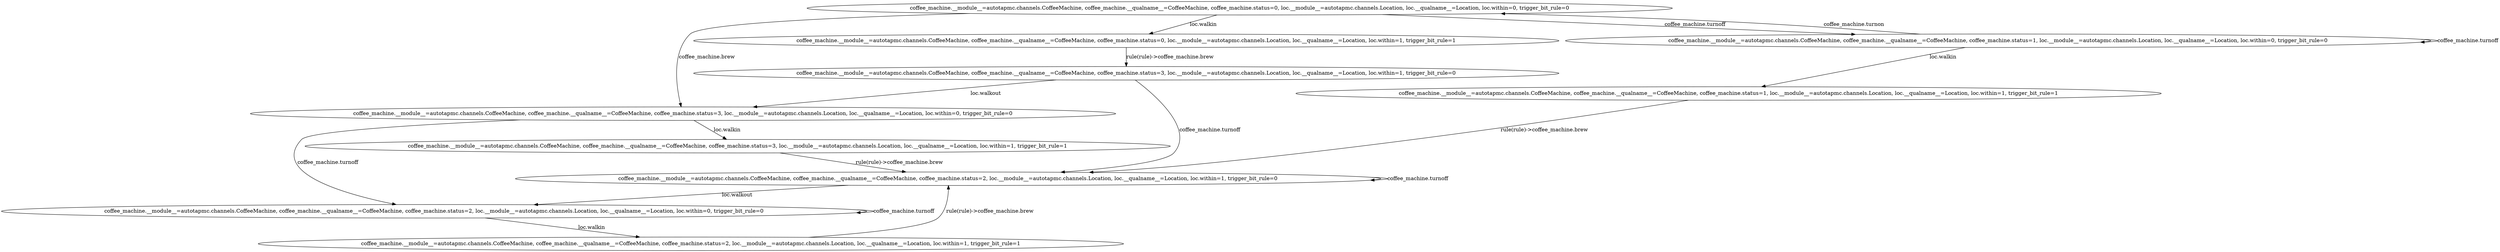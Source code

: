 digraph {
	node [label="coffee_machine.__module__=autotapmc.channels.CoffeeMachine, coffee_machine.__qualname__=CoffeeMachine, coffee_machine.status=0, loc.__module__=autotapmc.channels.Location, loc.__qualname__=Location, loc.within=0, trigger_bit_rule=0"] s0
	node [label="coffee_machine.__module__=autotapmc.channels.CoffeeMachine, coffee_machine.__qualname__=CoffeeMachine, coffee_machine.status=1, loc.__module__=autotapmc.channels.Location, loc.__qualname__=Location, loc.within=0, trigger_bit_rule=0"] s1
	node [label="coffee_machine.__module__=autotapmc.channels.CoffeeMachine, coffee_machine.__qualname__=CoffeeMachine, coffee_machine.status=3, loc.__module__=autotapmc.channels.Location, loc.__qualname__=Location, loc.within=0, trigger_bit_rule=0"] s2
	node [label="coffee_machine.__module__=autotapmc.channels.CoffeeMachine, coffee_machine.__qualname__=CoffeeMachine, coffee_machine.status=0, loc.__module__=autotapmc.channels.Location, loc.__qualname__=Location, loc.within=1, trigger_bit_rule=1"] s3
	node [label="coffee_machine.__module__=autotapmc.channels.CoffeeMachine, coffee_machine.__qualname__=CoffeeMachine, coffee_machine.status=3, loc.__module__=autotapmc.channels.Location, loc.__qualname__=Location, loc.within=1, trigger_bit_rule=0"] s4
	node [label="coffee_machine.__module__=autotapmc.channels.CoffeeMachine, coffee_machine.__qualname__=CoffeeMachine, coffee_machine.status=2, loc.__module__=autotapmc.channels.Location, loc.__qualname__=Location, loc.within=1, trigger_bit_rule=0"] s5
	node [label="coffee_machine.__module__=autotapmc.channels.CoffeeMachine, coffee_machine.__qualname__=CoffeeMachine, coffee_machine.status=2, loc.__module__=autotapmc.channels.Location, loc.__qualname__=Location, loc.within=0, trigger_bit_rule=0"] s6
	node [label="coffee_machine.__module__=autotapmc.channels.CoffeeMachine, coffee_machine.__qualname__=CoffeeMachine, coffee_machine.status=2, loc.__module__=autotapmc.channels.Location, loc.__qualname__=Location, loc.within=1, trigger_bit_rule=1"] s7
	node [label="coffee_machine.__module__=autotapmc.channels.CoffeeMachine, coffee_machine.__qualname__=CoffeeMachine, coffee_machine.status=3, loc.__module__=autotapmc.channels.Location, loc.__qualname__=Location, loc.within=1, trigger_bit_rule=1"] s8
	node [label="coffee_machine.__module__=autotapmc.channels.CoffeeMachine, coffee_machine.__qualname__=CoffeeMachine, coffee_machine.status=1, loc.__module__=autotapmc.channels.Location, loc.__qualname__=Location, loc.within=1, trigger_bit_rule=1"] s9
	s0 -> s1 [label = "coffee_machine.turnoff"]
	s0 -> s2 [label = "coffee_machine.brew"]
	s0 -> s3 [label = "loc.walkin"]
	s3 -> s4 [label = "rule(rule)->coffee_machine.brew"]
	s4 -> s5 [label = "coffee_machine.turnoff"]
	s4 -> s2 [label = "loc.walkout"]
	s5 -> s5 [label = "coffee_machine.turnoff"]
	s5 -> s6 [label = "loc.walkout"]
	s6 -> s6 [label = "coffee_machine.turnoff"]
	s6 -> s7 [label = "loc.walkin"]
	s7 -> s5 [label = "rule(rule)->coffee_machine.brew"]
	s2 -> s6 [label = "coffee_machine.turnoff"]
	s2 -> s8 [label = "loc.walkin"]
	s8 -> s5 [label = "rule(rule)->coffee_machine.brew"]
	s1 -> s0 [label = "coffee_machine.turnon"]
	s1 -> s1 [label = "coffee_machine.turnoff"]
	s1 -> s9 [label = "loc.walkin"]
	s9 -> s5 [label = "rule(rule)->coffee_machine.brew"]
}
